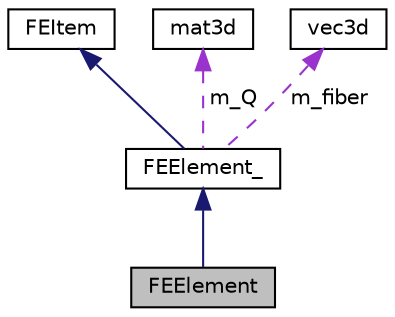 digraph "FEElement"
{
  edge [fontname="Helvetica",fontsize="10",labelfontname="Helvetica",labelfontsize="10"];
  node [fontname="Helvetica",fontsize="10",shape=record];
  Node1 [label="FEElement",height=0.2,width=0.4,color="black", fillcolor="grey75", style="filled", fontcolor="black"];
  Node2 -> Node1 [dir="back",color="midnightblue",fontsize="10",style="solid",fontname="Helvetica"];
  Node2 [label="FEElement_",height=0.2,width=0.4,color="black", fillcolor="white", style="filled",URL="$class_f_e_element__.html"];
  Node3 -> Node2 [dir="back",color="midnightblue",fontsize="10",style="solid",fontname="Helvetica"];
  Node3 [label="FEItem",height=0.2,width=0.4,color="black", fillcolor="white", style="filled",URL="$class_f_e_item.html"];
  Node4 -> Node2 [dir="back",color="darkorchid3",fontsize="10",style="dashed",label=" m_Q" ,fontname="Helvetica"];
  Node4 [label="mat3d",height=0.2,width=0.4,color="black", fillcolor="white", style="filled",URL="$classmat3d.html"];
  Node5 -> Node2 [dir="back",color="darkorchid3",fontsize="10",style="dashed",label=" m_fiber" ,fontname="Helvetica"];
  Node5 [label="vec3d",height=0.2,width=0.4,color="black", fillcolor="white", style="filled",URL="$classvec3d.html"];
}
